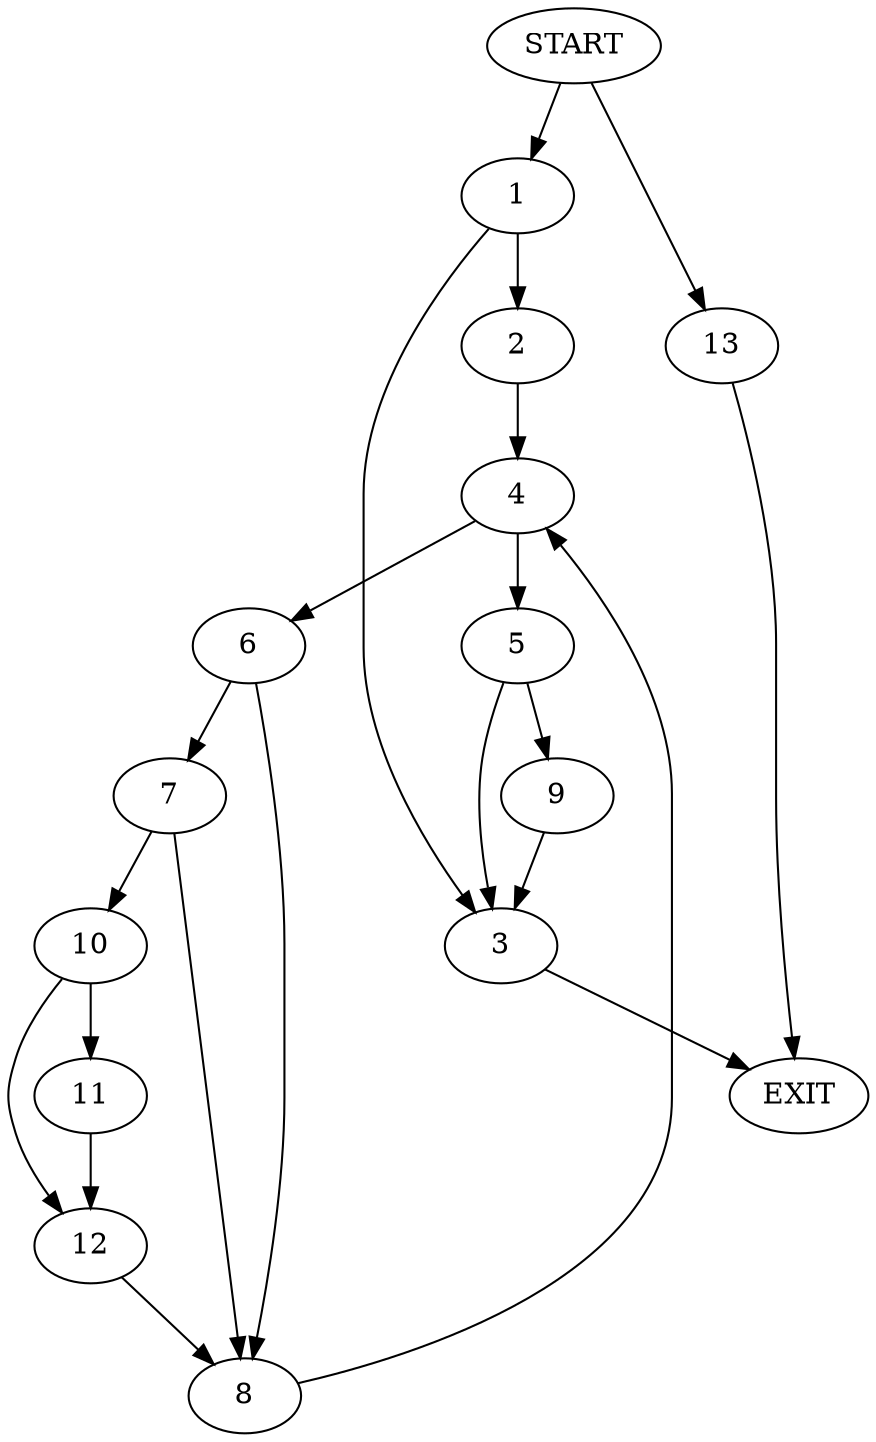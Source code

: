 digraph {
0 [label="START"]
14 [label="EXIT"]
0 -> 1
1 -> 2
1 -> 3
3 -> 14
2 -> 4
4 -> 5
4 -> 6
6 -> 7
6 -> 8
5 -> 3
5 -> 9
7 -> 8
7 -> 10
8 -> 4
10 -> 11
10 -> 12
12 -> 8
11 -> 12
9 -> 3
0 -> 13
13 -> 14
}
